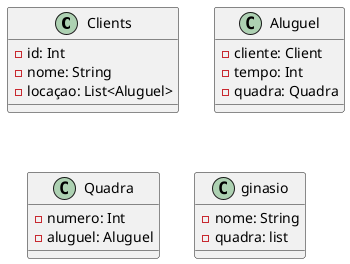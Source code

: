 @startuml ginasio
class Clients {
  - id: Int
  - nome: String
  - locaçao: List<Aluguel>
}

class Aluguel {
  - cliente: Client
  - tempo: Int
  - quadra: Quadra
}

class Quadra {
  - numero: Int
  - aluguel: Aluguel
}

class ginasio {
  - nome: String
  - quadra: list
}
@enduml